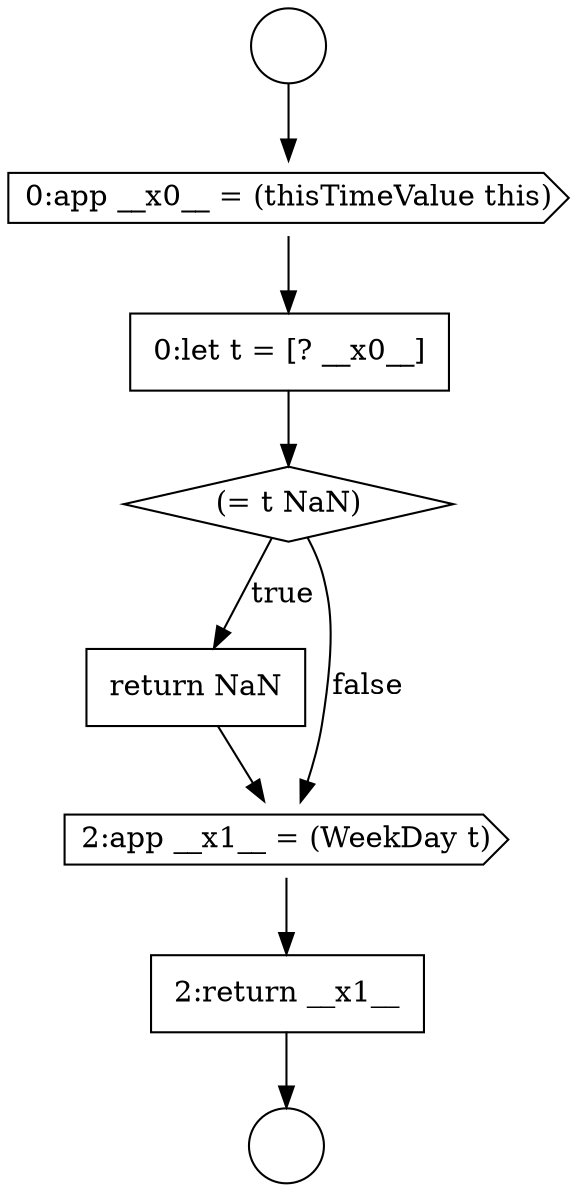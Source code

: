 digraph {
  node13373 [shape=none, margin=0, label=<<font color="black">
    <table border="0" cellborder="1" cellspacing="0" cellpadding="10">
      <tr><td align="left">return NaN</td></tr>
    </table>
  </font>> color="black" fillcolor="white" style=filled]
  node13368 [shape=circle label=" " color="black" fillcolor="white" style=filled]
  node13375 [shape=none, margin=0, label=<<font color="black">
    <table border="0" cellborder="1" cellspacing="0" cellpadding="10">
      <tr><td align="left">2:return __x1__</td></tr>
    </table>
  </font>> color="black" fillcolor="white" style=filled]
  node13371 [shape=none, margin=0, label=<<font color="black">
    <table border="0" cellborder="1" cellspacing="0" cellpadding="10">
      <tr><td align="left">0:let t = [? __x0__]</td></tr>
    </table>
  </font>> color="black" fillcolor="white" style=filled]
  node13369 [shape=circle label=" " color="black" fillcolor="white" style=filled]
  node13374 [shape=cds, label=<<font color="black">2:app __x1__ = (WeekDay t)</font>> color="black" fillcolor="white" style=filled]
  node13372 [shape=diamond, label=<<font color="black">(= t NaN)</font>> color="black" fillcolor="white" style=filled]
  node13370 [shape=cds, label=<<font color="black">0:app __x0__ = (thisTimeValue this)</font>> color="black" fillcolor="white" style=filled]
  node13374 -> node13375 [ color="black"]
  node13375 -> node13369 [ color="black"]
  node13370 -> node13371 [ color="black"]
  node13372 -> node13373 [label=<<font color="black">true</font>> color="black"]
  node13372 -> node13374 [label=<<font color="black">false</font>> color="black"]
  node13368 -> node13370 [ color="black"]
  node13371 -> node13372 [ color="black"]
  node13373 -> node13374 [ color="black"]
}
